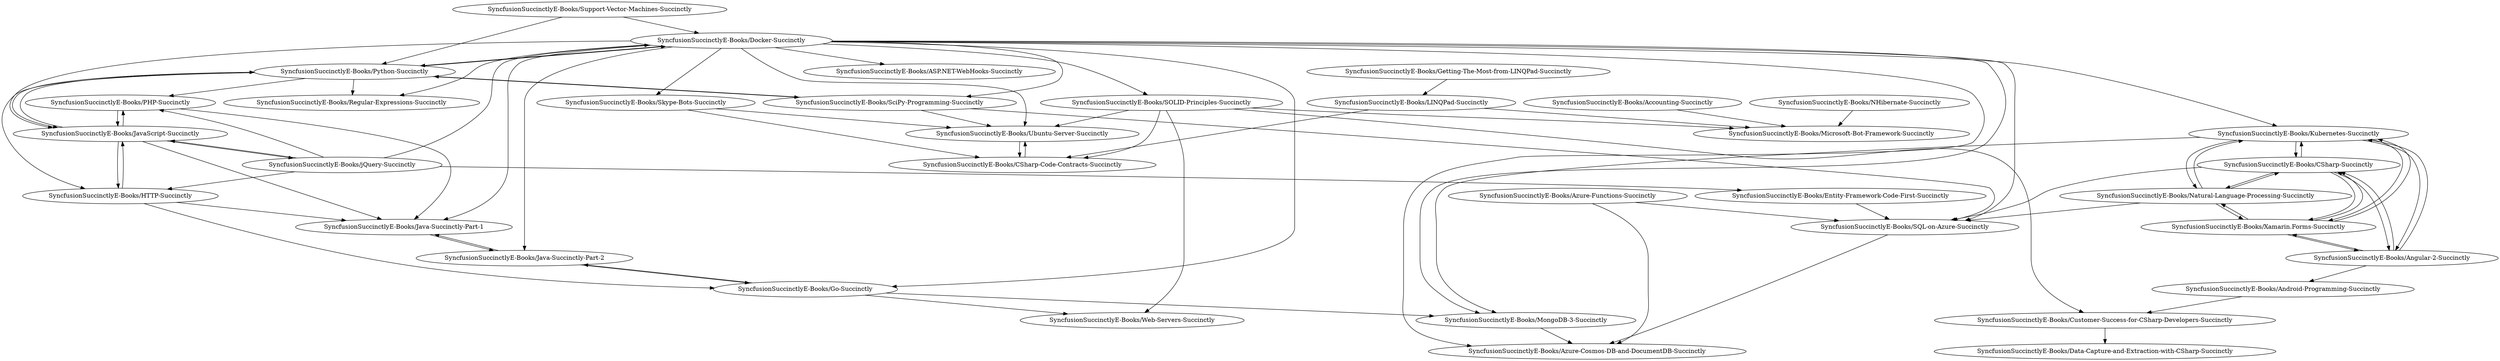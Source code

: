 digraph G {
"SyncfusionSuccinctlyE-Books/Java-Succinctly-Part-1" -> "SyncfusionSuccinctlyE-Books/Java-Succinctly-Part-2"
"SyncfusionSuccinctlyE-Books/SOLID-Principles-Succinctly" -> "SyncfusionSuccinctlyE-Books/Microsoft-Bot-Framework-Succinctly"
"SyncfusionSuccinctlyE-Books/SOLID-Principles-Succinctly" -> "SyncfusionSuccinctlyE-Books/Ubuntu-Server-Succinctly"
"SyncfusionSuccinctlyE-Books/SOLID-Principles-Succinctly" -> "SyncfusionSuccinctlyE-Books/Customer-Success-for-CSharp-Developers-Succinctly"
"SyncfusionSuccinctlyE-Books/SOLID-Principles-Succinctly" -> "SyncfusionSuccinctlyE-Books/Web-Servers-Succinctly"
"SyncfusionSuccinctlyE-Books/SOLID-Principles-Succinctly" -> "SyncfusionSuccinctlyE-Books/CSharp-Code-Contracts-Succinctly"
"SyncfusionSuccinctlyE-Books/CSharp-Succinctly" -> "SyncfusionSuccinctlyE-Books/Kubernetes-Succinctly"
"SyncfusionSuccinctlyE-Books/CSharp-Succinctly" -> "SyncfusionSuccinctlyE-Books/Natural-Language-Processing-Succinctly"
"SyncfusionSuccinctlyE-Books/CSharp-Succinctly" -> "SyncfusionSuccinctlyE-Books/Angular-2-Succinctly"
"SyncfusionSuccinctlyE-Books/CSharp-Succinctly" -> "SyncfusionSuccinctlyE-Books/Xamarin.Forms-Succinctly"
"SyncfusionSuccinctlyE-Books/CSharp-Succinctly" -> "SyncfusionSuccinctlyE-Books/SQL-on-Azure-Succinctly"
"SyncfusionSuccinctlyE-Books/Natural-Language-Processing-Succinctly" -> "SyncfusionSuccinctlyE-Books/Kubernetes-Succinctly"
"SyncfusionSuccinctlyE-Books/Natural-Language-Processing-Succinctly" -> "SyncfusionSuccinctlyE-Books/CSharp-Succinctly"
"SyncfusionSuccinctlyE-Books/Natural-Language-Processing-Succinctly" -> "SyncfusionSuccinctlyE-Books/SQL-on-Azure-Succinctly"
"SyncfusionSuccinctlyE-Books/Natural-Language-Processing-Succinctly" -> "SyncfusionSuccinctlyE-Books/Xamarin.Forms-Succinctly"
"SyncfusionSuccinctlyE-Books/Support-Vector-Machines-Succinctly" -> "SyncfusionSuccinctlyE-Books/Docker-Succinctly"
"SyncfusionSuccinctlyE-Books/Support-Vector-Machines-Succinctly" -> "SyncfusionSuccinctlyE-Books/Python-Succinctly"
"SyncfusionSuccinctlyE-Books/Xamarin.Forms-Succinctly" -> "SyncfusionSuccinctlyE-Books/Kubernetes-Succinctly"
"SyncfusionSuccinctlyE-Books/Xamarin.Forms-Succinctly" -> "SyncfusionSuccinctlyE-Books/Angular-2-Succinctly"
"SyncfusionSuccinctlyE-Books/Xamarin.Forms-Succinctly" -> "SyncfusionSuccinctlyE-Books/Natural-Language-Processing-Succinctly"
"SyncfusionSuccinctlyE-Books/Xamarin.Forms-Succinctly" -> "SyncfusionSuccinctlyE-Books/CSharp-Succinctly"
"SyncfusionSuccinctlyE-Books/Angular-2-Succinctly" -> "SyncfusionSuccinctlyE-Books/Kubernetes-Succinctly"
"SyncfusionSuccinctlyE-Books/Angular-2-Succinctly" -> "SyncfusionSuccinctlyE-Books/Android-Programming-Succinctly"
"SyncfusionSuccinctlyE-Books/Angular-2-Succinctly" -> "SyncfusionSuccinctlyE-Books/Xamarin.Forms-Succinctly"
"SyncfusionSuccinctlyE-Books/Angular-2-Succinctly" -> "SyncfusionSuccinctlyE-Books/CSharp-Succinctly"
"SyncfusionSuccinctlyE-Books/Kubernetes-Succinctly" -> "SyncfusionSuccinctlyE-Books/Natural-Language-Processing-Succinctly"
"SyncfusionSuccinctlyE-Books/Kubernetes-Succinctly" -> "SyncfusionSuccinctlyE-Books/CSharp-Succinctly"
"SyncfusionSuccinctlyE-Books/Kubernetes-Succinctly" -> "SyncfusionSuccinctlyE-Books/Angular-2-Succinctly"
"SyncfusionSuccinctlyE-Books/Kubernetes-Succinctly" -> "SyncfusionSuccinctlyE-Books/Xamarin.Forms-Succinctly"
"SyncfusionSuccinctlyE-Books/Kubernetes-Succinctly" -> "SyncfusionSuccinctlyE-Books/MongoDB-3-Succinctly"
"SyncfusionSuccinctlyE-Books/Customer-Success-for-CSharp-Developers-Succinctly" -> "SyncfusionSuccinctlyE-Books/Data-Capture-and-Extraction-with-CSharp-Succinctly"
"SyncfusionSuccinctlyE-Books/Accounting-Succinctly" -> "SyncfusionSuccinctlyE-Books/Microsoft-Bot-Framework-Succinctly"
"SyncfusionSuccinctlyE-Books/Docker-Succinctly" -> "SyncfusionSuccinctlyE-Books/Java-Succinctly-Part-2"
"SyncfusionSuccinctlyE-Books/Docker-Succinctly" -> "SyncfusionSuccinctlyE-Books/Go-Succinctly"
"SyncfusionSuccinctlyE-Books/Docker-Succinctly" -> "SyncfusionSuccinctlyE-Books/MongoDB-3-Succinctly"
"SyncfusionSuccinctlyE-Books/Docker-Succinctly" -> "SyncfusionSuccinctlyE-Books/Python-Succinctly"
"SyncfusionSuccinctlyE-Books/Docker-Succinctly" -> "SyncfusionSuccinctlyE-Books/SOLID-Principles-Succinctly"
"SyncfusionSuccinctlyE-Books/Docker-Succinctly" -> "SyncfusionSuccinctlyE-Books/Regular-Expressions-Succinctly"
"SyncfusionSuccinctlyE-Books/Docker-Succinctly" -> "SyncfusionSuccinctlyE-Books/JavaScript-Succinctly"
"SyncfusionSuccinctlyE-Books/Docker-Succinctly" -> "SyncfusionSuccinctlyE-Books/Java-Succinctly-Part-1"
"SyncfusionSuccinctlyE-Books/Docker-Succinctly" -> "SyncfusionSuccinctlyE-Books/Azure-Cosmos-DB-and-DocumentDB-Succinctly"
"SyncfusionSuccinctlyE-Books/Docker-Succinctly" -> "SyncfusionSuccinctlyE-Books/Kubernetes-Succinctly"
"SyncfusionSuccinctlyE-Books/Docker-Succinctly" -> "SyncfusionSuccinctlyE-Books/Ubuntu-Server-Succinctly"
"SyncfusionSuccinctlyE-Books/Docker-Succinctly" -> "SyncfusionSuccinctlyE-Books/SciPy-Programming-Succinctly"
"SyncfusionSuccinctlyE-Books/Docker-Succinctly" -> "SyncfusionSuccinctlyE-Books/ASP.NET-WebHooks-Succinctly"
"SyncfusionSuccinctlyE-Books/Docker-Succinctly" -> "SyncfusionSuccinctlyE-Books/SQL-on-Azure-Succinctly"
"SyncfusionSuccinctlyE-Books/Docker-Succinctly" -> "SyncfusionSuccinctlyE-Books/Skype-Bots-Succinctly"
"SyncfusionSuccinctlyE-Books/Android-Programming-Succinctly" -> "SyncfusionSuccinctlyE-Books/Customer-Success-for-CSharp-Developers-Succinctly"
"SyncfusionSuccinctlyE-Books/Skype-Bots-Succinctly" -> "SyncfusionSuccinctlyE-Books/CSharp-Code-Contracts-Succinctly"
"SyncfusionSuccinctlyE-Books/Skype-Bots-Succinctly" -> "SyncfusionSuccinctlyE-Books/Ubuntu-Server-Succinctly"
"SyncfusionSuccinctlyE-Books/Python-Succinctly" -> "SyncfusionSuccinctlyE-Books/SciPy-Programming-Succinctly"
"SyncfusionSuccinctlyE-Books/Python-Succinctly" -> "SyncfusionSuccinctlyE-Books/Regular-Expressions-Succinctly"
"SyncfusionSuccinctlyE-Books/Python-Succinctly" -> "SyncfusionSuccinctlyE-Books/HTTP-Succinctly"
"SyncfusionSuccinctlyE-Books/Python-Succinctly" -> "SyncfusionSuccinctlyE-Books/PHP-Succinctly"
"SyncfusionSuccinctlyE-Books/Python-Succinctly" -> "SyncfusionSuccinctlyE-Books/Docker-Succinctly"
"SyncfusionSuccinctlyE-Books/Python-Succinctly" -> "SyncfusionSuccinctlyE-Books/JavaScript-Succinctly"
"SyncfusionSuccinctlyE-Books/jQuery-Succinctly" -> "SyncfusionSuccinctlyE-Books/JavaScript-Succinctly"
"SyncfusionSuccinctlyE-Books/jQuery-Succinctly" -> "SyncfusionSuccinctlyE-Books/HTTP-Succinctly"
"SyncfusionSuccinctlyE-Books/jQuery-Succinctly" -> "SyncfusionSuccinctlyE-Books/PHP-Succinctly"
"SyncfusionSuccinctlyE-Books/jQuery-Succinctly" -> "SyncfusionSuccinctlyE-Books/Entity-Framework-Code-First-Succinctly"
"SyncfusionSuccinctlyE-Books/jQuery-Succinctly" -> "SyncfusionSuccinctlyE-Books/Docker-Succinctly"
"SyncfusionSuccinctlyE-Books/JavaScript-Succinctly" -> "SyncfusionSuccinctlyE-Books/HTTP-Succinctly"
"SyncfusionSuccinctlyE-Books/JavaScript-Succinctly" -> "SyncfusionSuccinctlyE-Books/jQuery-Succinctly"
"SyncfusionSuccinctlyE-Books/JavaScript-Succinctly" -> "SyncfusionSuccinctlyE-Books/PHP-Succinctly"
"SyncfusionSuccinctlyE-Books/JavaScript-Succinctly" -> "SyncfusionSuccinctlyE-Books/Java-Succinctly-Part-1"
"SyncfusionSuccinctlyE-Books/JavaScript-Succinctly" -> "SyncfusionSuccinctlyE-Books/Python-Succinctly"
"SyncfusionSuccinctlyE-Books/SQL-on-Azure-Succinctly" -> "SyncfusionSuccinctlyE-Books/Azure-Cosmos-DB-and-DocumentDB-Succinctly"
"SyncfusionSuccinctlyE-Books/SciPy-Programming-Succinctly" -> "SyncfusionSuccinctlyE-Books/Ubuntu-Server-Succinctly"
"SyncfusionSuccinctlyE-Books/SciPy-Programming-Succinctly" -> "SyncfusionSuccinctlyE-Books/Python-Succinctly"
"SyncfusionSuccinctlyE-Books/SciPy-Programming-Succinctly" -> "SyncfusionSuccinctlyE-Books/SQL-on-Azure-Succinctly"
"SyncfusionSuccinctlyE-Books/Entity-Framework-Code-First-Succinctly" -> "SyncfusionSuccinctlyE-Books/SQL-on-Azure-Succinctly"
"SyncfusionSuccinctlyE-Books/Azure-Functions-Succinctly" -> "SyncfusionSuccinctlyE-Books/SQL-on-Azure-Succinctly"
"SyncfusionSuccinctlyE-Books/Azure-Functions-Succinctly" -> "SyncfusionSuccinctlyE-Books/Azure-Cosmos-DB-and-DocumentDB-Succinctly"
"SyncfusionSuccinctlyE-Books/PHP-Succinctly" -> "SyncfusionSuccinctlyE-Books/JavaScript-Succinctly"
"SyncfusionSuccinctlyE-Books/PHP-Succinctly" -> "SyncfusionSuccinctlyE-Books/Java-Succinctly-Part-1"
"SyncfusionSuccinctlyE-Books/HTTP-Succinctly" -> "SyncfusionSuccinctlyE-Books/JavaScript-Succinctly"
"SyncfusionSuccinctlyE-Books/HTTP-Succinctly" -> "SyncfusionSuccinctlyE-Books/Go-Succinctly"
"SyncfusionSuccinctlyE-Books/HTTP-Succinctly" -> "SyncfusionSuccinctlyE-Books/Java-Succinctly-Part-1"
"SyncfusionSuccinctlyE-Books/LINQPad-Succinctly" -> "SyncfusionSuccinctlyE-Books/Microsoft-Bot-Framework-Succinctly"
"SyncfusionSuccinctlyE-Books/LINQPad-Succinctly" -> "SyncfusionSuccinctlyE-Books/CSharp-Code-Contracts-Succinctly"
"SyncfusionSuccinctlyE-Books/Go-Succinctly" -> "SyncfusionSuccinctlyE-Books/Java-Succinctly-Part-2"
"SyncfusionSuccinctlyE-Books/Go-Succinctly" -> "SyncfusionSuccinctlyE-Books/MongoDB-3-Succinctly"
"SyncfusionSuccinctlyE-Books/Go-Succinctly" -> "SyncfusionSuccinctlyE-Books/Web-Servers-Succinctly"
"SyncfusionSuccinctlyE-Books/CSharp-Code-Contracts-Succinctly" -> "SyncfusionSuccinctlyE-Books/Ubuntu-Server-Succinctly"
"SyncfusionSuccinctlyE-Books/Java-Succinctly-Part-2" -> "SyncfusionSuccinctlyE-Books/Java-Succinctly-Part-1"
"SyncfusionSuccinctlyE-Books/Java-Succinctly-Part-2" -> "SyncfusionSuccinctlyE-Books/Go-Succinctly"
"SyncfusionSuccinctlyE-Books/NHibernate-Succinctly" -> "SyncfusionSuccinctlyE-Books/Microsoft-Bot-Framework-Succinctly"
"SyncfusionSuccinctlyE-Books/Ubuntu-Server-Succinctly" -> "SyncfusionSuccinctlyE-Books/CSharp-Code-Contracts-Succinctly"
"SyncfusionSuccinctlyE-Books/Getting-The-Most-from-LINQPad-Succinctly" -> "SyncfusionSuccinctlyE-Books/LINQPad-Succinctly"
"SyncfusionSuccinctlyE-Books/MongoDB-3-Succinctly" -> "SyncfusionSuccinctlyE-Books/Azure-Cosmos-DB-and-DocumentDB-Succinctly"
"SyncfusionSuccinctlyE-Books/Java-Succinctly-Part-1" ["l"="1.294,46.999"]
"SyncfusionSuccinctlyE-Books/Java-Succinctly-Part-2" ["l"="1.305,47.01"]
"SyncfusionSuccinctlyE-Books/SOLID-Principles-Succinctly" ["l"="1.294,47.038"]
"SyncfusionSuccinctlyE-Books/Microsoft-Bot-Framework-Succinctly" ["l"="1.318,47.054"]
"SyncfusionSuccinctlyE-Books/Ubuntu-Server-Succinctly" ["l"="1.279,47.027"]
"SyncfusionSuccinctlyE-Books/Customer-Success-for-CSharp-Developers-Succinctly" ["l"="1.268,47.056"]
"SyncfusionSuccinctlyE-Books/Web-Servers-Succinctly" ["l"="1.311,47.028"]
"SyncfusionSuccinctlyE-Books/CSharp-Code-Contracts-Succinctly" ["l"="1.282,47.043"]
"SyncfusionSuccinctlyE-Books/CSharp-Succinctly" ["l"="1.22,47.025"]
"SyncfusionSuccinctlyE-Books/Kubernetes-Succinctly" ["l"="1.234,47.025"]
"SyncfusionSuccinctlyE-Books/Natural-Language-Processing-Succinctly" ["l"="1.213,47.016"]
"SyncfusionSuccinctlyE-Books/Angular-2-Succinctly" ["l"="1.224,47.038"]
"SyncfusionSuccinctlyE-Books/Xamarin.Forms-Succinctly" ["l"="1.208,47.03"]
"SyncfusionSuccinctlyE-Books/SQL-on-Azure-Succinctly" ["l"="1.237,47.006"]
"SyncfusionSuccinctlyE-Books/Support-Vector-Machines-Succinctly" ["l"="1.258,46.988"]
"SyncfusionSuccinctlyE-Books/Docker-Succinctly" ["l"="1.274,47.009"]
"SyncfusionSuccinctlyE-Books/Python-Succinctly" ["l"="1.279,46.997"]
"SyncfusionSuccinctlyE-Books/Android-Programming-Succinctly" ["l"="1.241,47.055"]
"SyncfusionSuccinctlyE-Books/MongoDB-3-Succinctly" ["l"="1.261,47.021"]
"SyncfusionSuccinctlyE-Books/Data-Capture-and-Extraction-with-CSharp-Succinctly" ["l"="1.262,47.073"]
"SyncfusionSuccinctlyE-Books/Accounting-Succinctly" ["l"="1.34,47.056"]
"SyncfusionSuccinctlyE-Books/Go-Succinctly" ["l"="1.292,47.016"]
"SyncfusionSuccinctlyE-Books/Regular-Expressions-Succinctly" ["l"="1.306,47.001"]
"SyncfusionSuccinctlyE-Books/JavaScript-Succinctly" ["l"="1.291,46.985"]
"SyncfusionSuccinctlyE-Books/Azure-Cosmos-DB-and-DocumentDB-Succinctly" ["l"="1.247,47.011"]
"SyncfusionSuccinctlyE-Books/SciPy-Programming-Succinctly" ["l"="1.261,47.008"]
"SyncfusionSuccinctlyE-Books/ASP.NET-WebHooks-Succinctly" ["l"="1.248,46.998"]
"SyncfusionSuccinctlyE-Books/Skype-Bots-Succinctly" ["l"="1.268,47.032"]
"SyncfusionSuccinctlyE-Books/HTTP-Succinctly" ["l"="1.303,46.991"]
"SyncfusionSuccinctlyE-Books/PHP-Succinctly" ["l"="1.278,46.986"]
"SyncfusionSuccinctlyE-Books/jQuery-Succinctly" ["l"="1.275,46.977"]
"SyncfusionSuccinctlyE-Books/Entity-Framework-Code-First-Succinctly" ["l"="1.241,46.981"]
"SyncfusionSuccinctlyE-Books/Azure-Functions-Succinctly" ["l"="1.223,47"]
"SyncfusionSuccinctlyE-Books/LINQPad-Succinctly" ["l"="1.298,47.06"]
"SyncfusionSuccinctlyE-Books/NHibernate-Succinctly" ["l"="1.329,47.067"]
"SyncfusionSuccinctlyE-Books/Getting-The-Most-from-LINQPad-Succinctly" ["l"="1.302,47.075"]
}